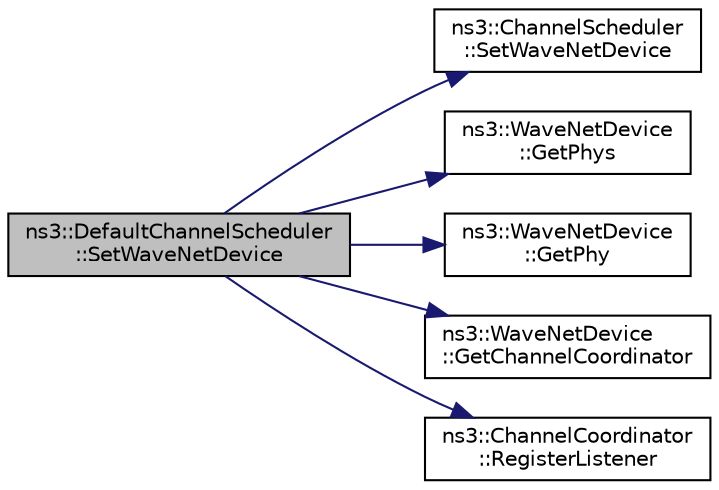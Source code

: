 digraph "ns3::DefaultChannelScheduler::SetWaveNetDevice"
{
  edge [fontname="Helvetica",fontsize="10",labelfontname="Helvetica",labelfontsize="10"];
  node [fontname="Helvetica",fontsize="10",shape=record];
  rankdir="LR";
  Node1 [label="ns3::DefaultChannelScheduler\l::SetWaveNetDevice",height=0.2,width=0.4,color="black", fillcolor="grey75", style="filled", fontcolor="black"];
  Node1 -> Node2 [color="midnightblue",fontsize="10",style="solid"];
  Node2 [label="ns3::ChannelScheduler\l::SetWaveNetDevice",height=0.2,width=0.4,color="black", fillcolor="white", style="filled",URL="$d8/d91/classns3_1_1ChannelScheduler.html#ab4eb73cab44db60e732ca698eb075620"];
  Node1 -> Node3 [color="midnightblue",fontsize="10",style="solid"];
  Node3 [label="ns3::WaveNetDevice\l::GetPhys",height=0.2,width=0.4,color="black", fillcolor="white", style="filled",URL="$d4/d1c/classns3_1_1WaveNetDevice.html#a8c09cc860910de37d56a759bcea6dffa"];
  Node1 -> Node4 [color="midnightblue",fontsize="10",style="solid"];
  Node4 [label="ns3::WaveNetDevice\l::GetPhy",height=0.2,width=0.4,color="black", fillcolor="white", style="filled",URL="$d4/d1c/classns3_1_1WaveNetDevice.html#a28447ac2a7aae3a41f075d6a5741be0c"];
  Node1 -> Node5 [color="midnightblue",fontsize="10",style="solid"];
  Node5 [label="ns3::WaveNetDevice\l::GetChannelCoordinator",height=0.2,width=0.4,color="black", fillcolor="white", style="filled",URL="$d4/d1c/classns3_1_1WaveNetDevice.html#af2995fc465c490ae033e98c5beabd7f1"];
  Node1 -> Node6 [color="midnightblue",fontsize="10",style="solid"];
  Node6 [label="ns3::ChannelCoordinator\l::RegisterListener",height=0.2,width=0.4,color="black", fillcolor="white", style="filled",URL="$d9/dca/classns3_1_1ChannelCoordinator.html#affe23981ad449a98c6349cffc690ef6c"];
}
